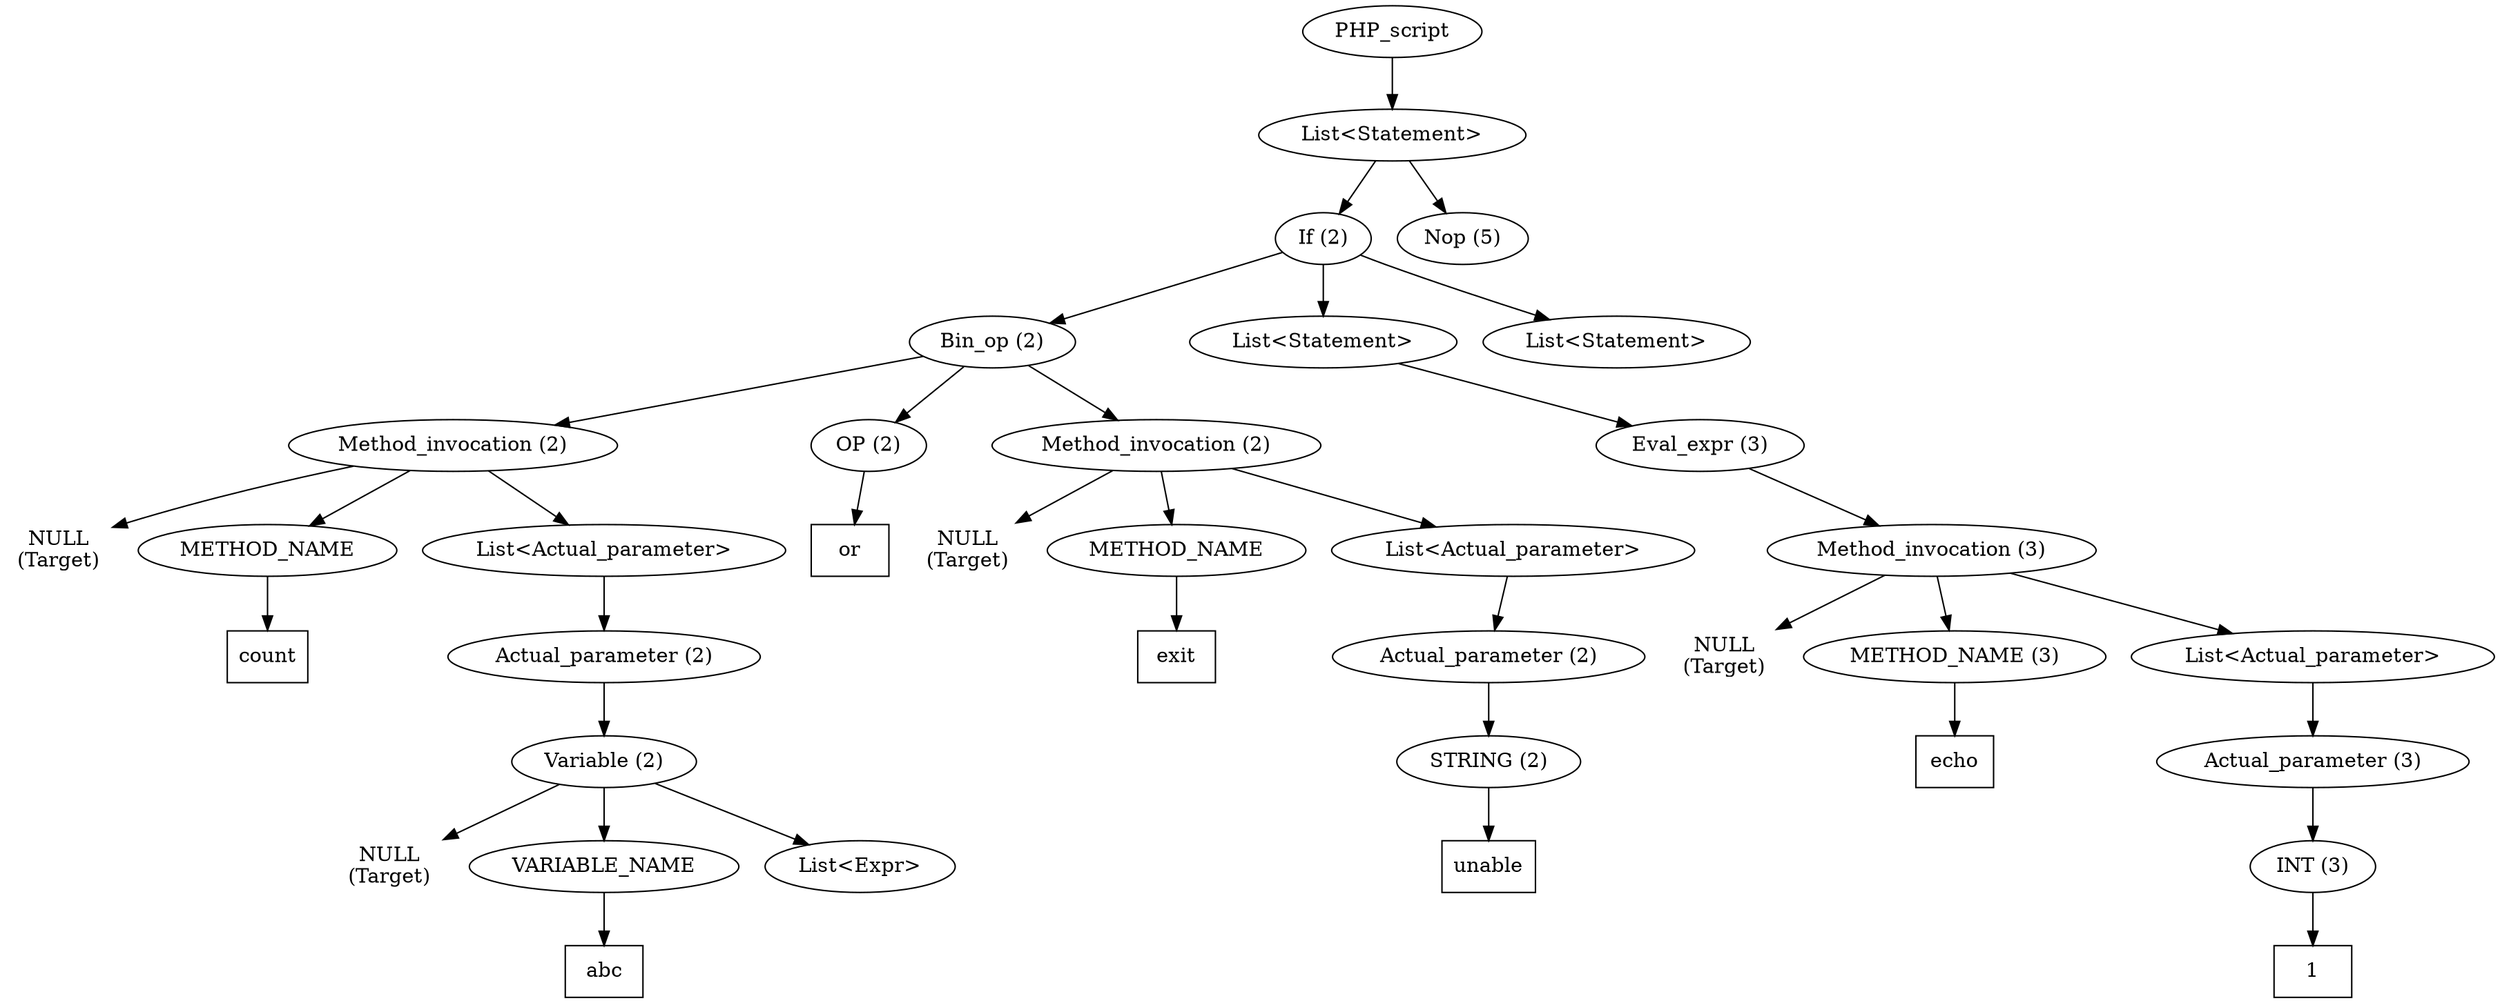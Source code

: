 /*
 * AST in dot format generated by phc -- the PHP compiler
 */

digraph AST {
ordering=out;
node_0 [label="PHP_script"];
node_1 [label="List<Statement>"];
node_0 -> node_1;
node_2 [label="If (2)"];
node_1 -> node_2;
node_3 [label="Bin_op (2)"];
node_2 -> node_3;
node_4 [label="Method_invocation (2)"];
node_3 -> node_4;
node_5 [label="NULL\n(Target)", shape=plaintext]
node_4 -> node_5;
node_6 [label="METHOD_NAME"];
node_4 -> node_6;
node_7 [label="count", shape=box]
node_6 -> node_7;
node_8 [label="List<Actual_parameter>"];
node_4 -> node_8;
node_9 [label="Actual_parameter (2)"];
node_8 -> node_9;
node_10 [label="Variable (2)"];
node_9 -> node_10;
node_11 [label="NULL\n(Target)", shape=plaintext]
node_10 -> node_11;
node_12 [label="VARIABLE_NAME"];
node_10 -> node_12;
node_13 [label="abc", shape=box]
node_12 -> node_13;
node_14 [label="List<Expr>"];
node_10 -> node_14;
node_15 [label="OP (2)"];
node_3 -> node_15;
node_16 [label="or", shape=box]
node_15 -> node_16;
node_17 [label="Method_invocation (2)"];
node_3 -> node_17;
node_18 [label="NULL\n(Target)", shape=plaintext]
node_17 -> node_18;
node_19 [label="METHOD_NAME"];
node_17 -> node_19;
node_20 [label="exit", shape=box]
node_19 -> node_20;
node_21 [label="List<Actual_parameter>"];
node_17 -> node_21;
node_22 [label="Actual_parameter (2)"];
node_21 -> node_22;
node_23 [label="STRING (2)"];
node_22 -> node_23;
node_24 [label="unable", shape=box]
node_23 -> node_24;
node_25 [label="List<Statement>"];
node_2 -> node_25;
node_26 [label="Eval_expr (3)"];
node_25 -> node_26;
node_27 [label="Method_invocation (3)"];
node_26 -> node_27;
node_28 [label="NULL\n(Target)", shape=plaintext]
node_27 -> node_28;
node_29 [label="METHOD_NAME (3)"];
node_27 -> node_29;
node_30 [label="echo", shape=box]
node_29 -> node_30;
node_31 [label="List<Actual_parameter>"];
node_27 -> node_31;
node_32 [label="Actual_parameter (3)"];
node_31 -> node_32;
node_33 [label="INT (3)"];
node_32 -> node_33;
node_34 [label="1", shape=box]
node_33 -> node_34;
node_35 [label="List<Statement>"];
node_2 -> node_35;
node_36 [label="Nop (5)"];
node_1 -> node_36;
}